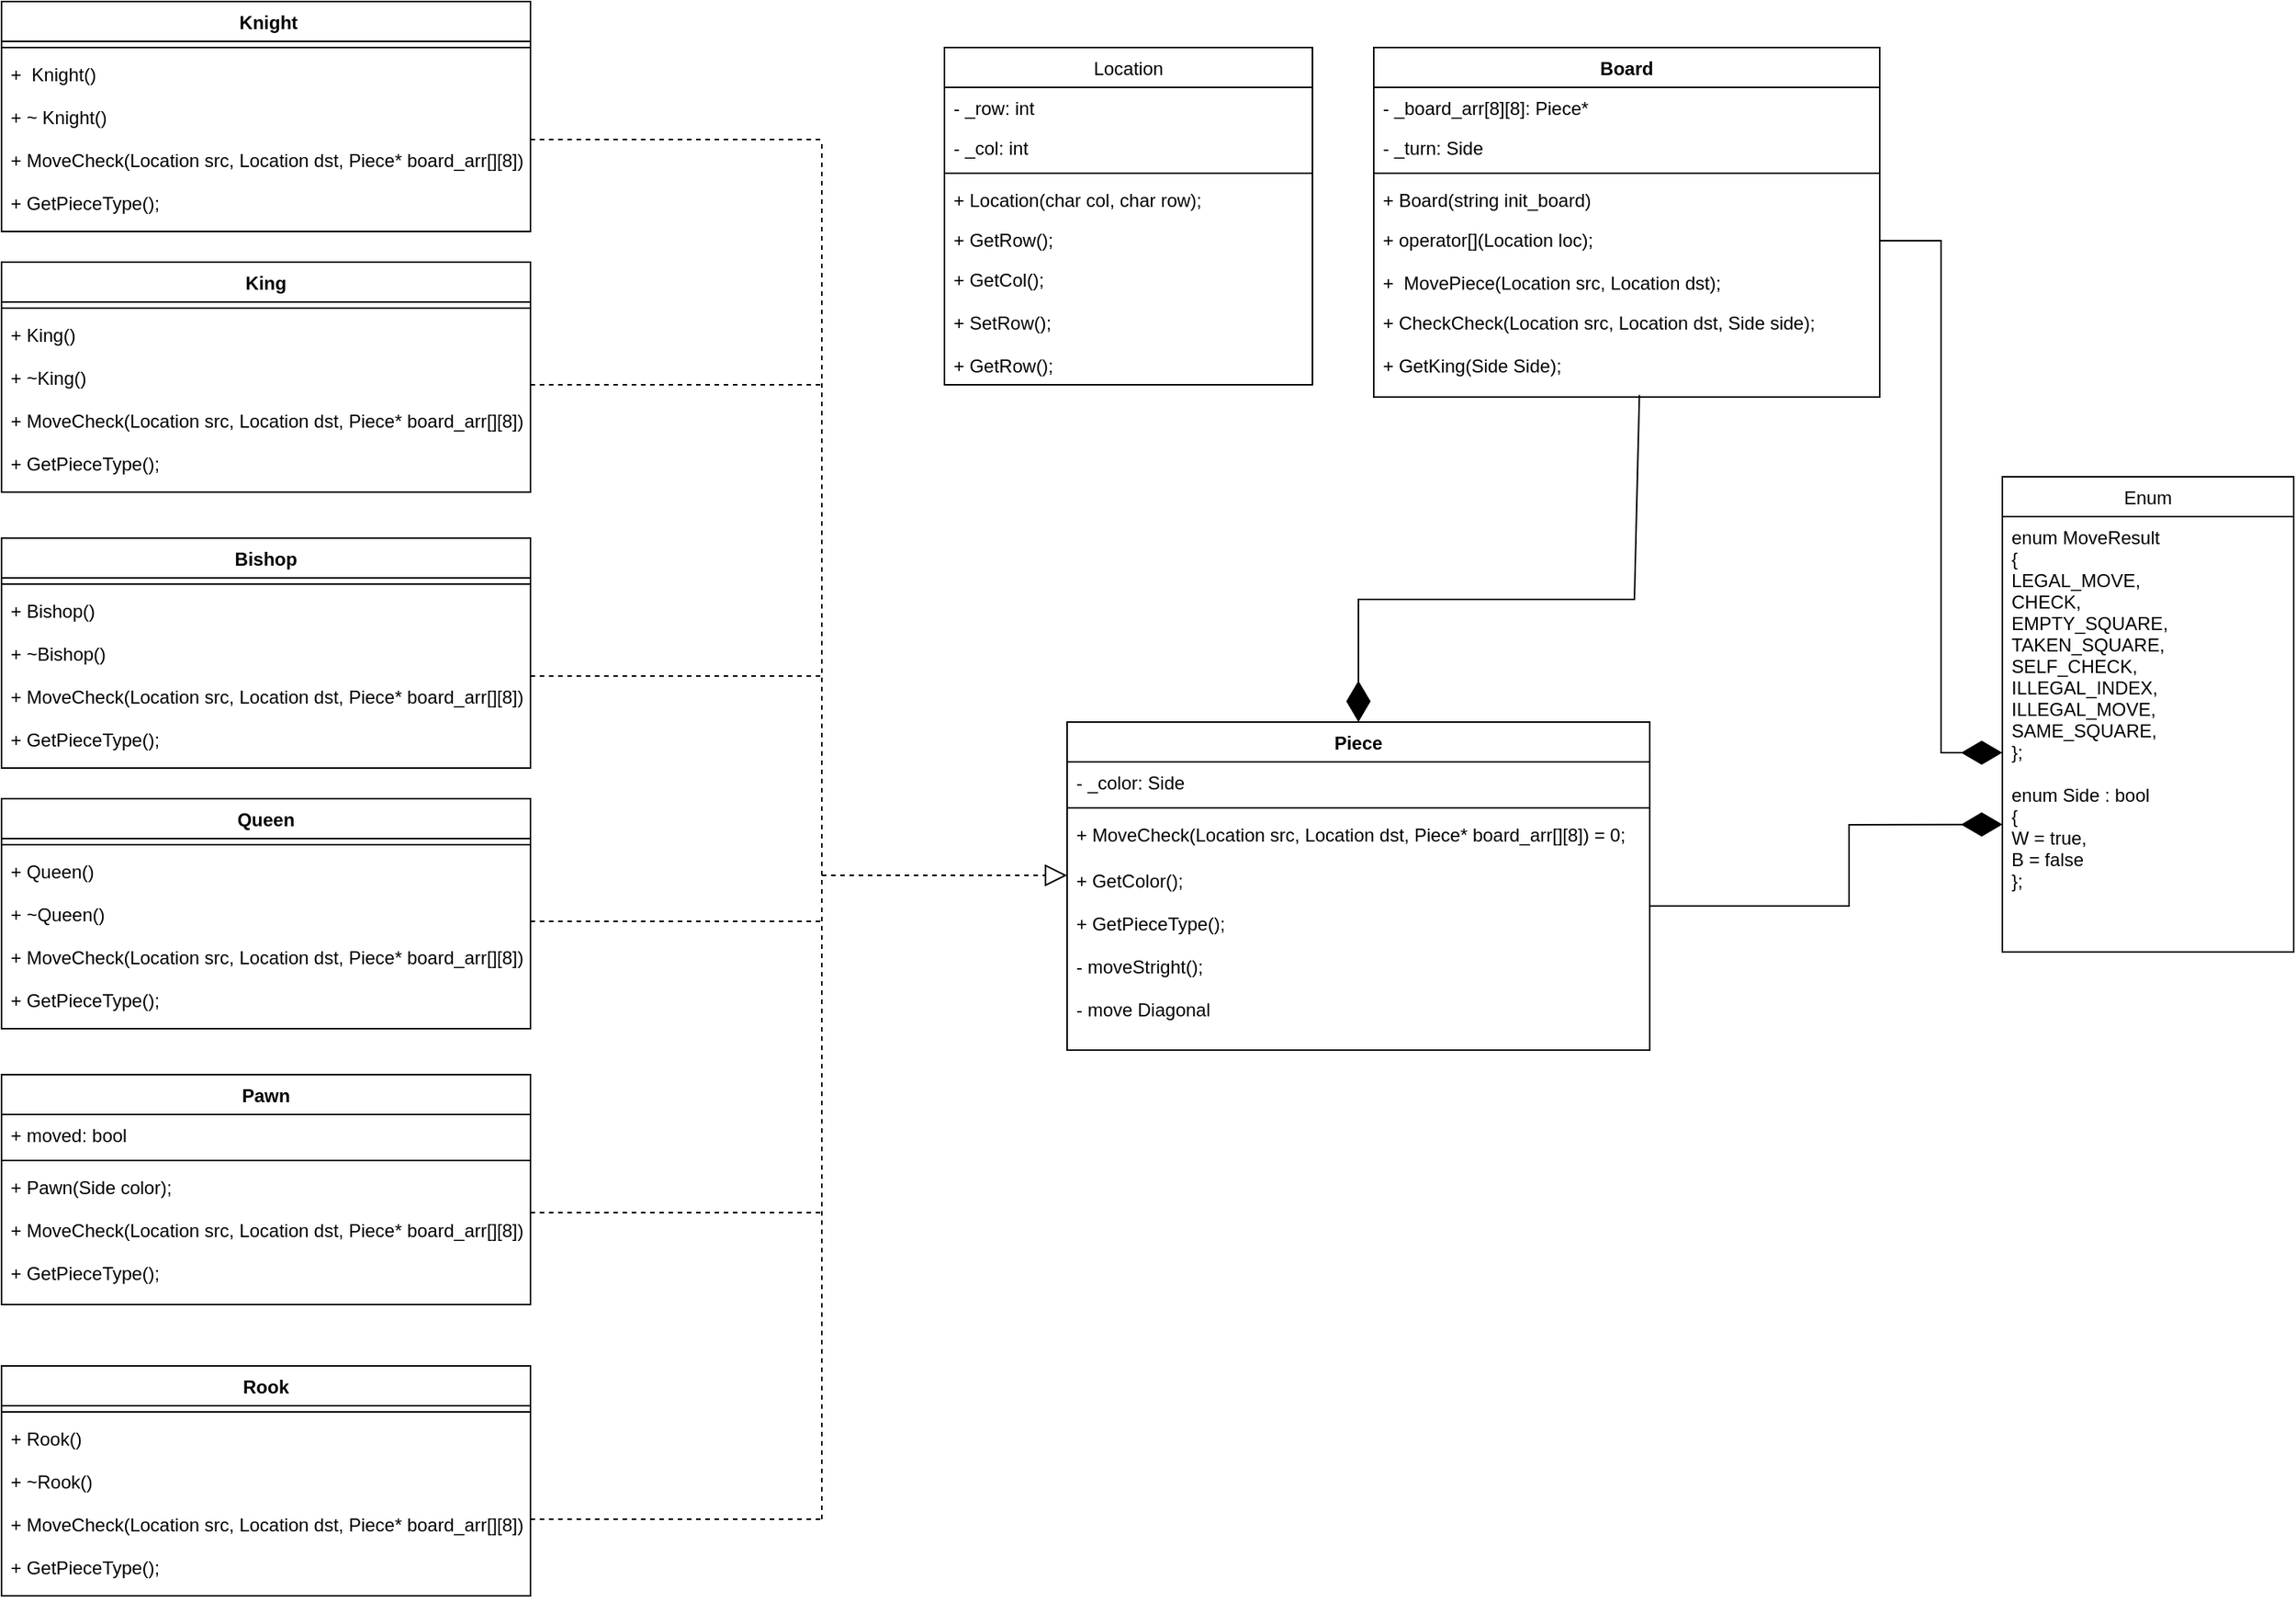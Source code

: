 <mxfile version="20.8.1" type="device"><diagram id="GRlJHUOsJrR3wgqAnW4D" name="Page-1"><mxGraphModel dx="1173" dy="818" grid="1" gridSize="10" guides="1" tooltips="1" connect="1" arrows="1" fold="1" page="1" pageScale="1" pageWidth="850" pageHeight="1100" math="0" shadow="0"><root><mxCell id="0"/><mxCell id="1" parent="0"/><mxCell id="PqscTPPXpqHpWHpL3WdG-1" value="Piece" style="swimlane;fontStyle=1;align=center;verticalAlign=top;childLayout=stackLayout;horizontal=1;startSize=26;horizontalStack=0;resizeParent=1;resizeParentMax=0;resizeLast=0;collapsible=1;marginBottom=0;rounded=0;swimlaneLine=1;shadow=0;rotatable=0;" parent="1" vertex="1"><mxGeometry x="880" y="800" width="380" height="214" as="geometry"/></mxCell><mxCell id="PqscTPPXpqHpWHpL3WdG-2" value="- _color: Side" style="text;strokeColor=none;fillColor=none;align=left;verticalAlign=top;spacingLeft=4;spacingRight=4;overflow=hidden;rotatable=0;points=[[0,0.5],[1,0.5]];portConstraint=eastwest;" parent="PqscTPPXpqHpWHpL3WdG-1" vertex="1"><mxGeometry y="26" width="380" height="26" as="geometry"/></mxCell><mxCell id="PqscTPPXpqHpWHpL3WdG-4" value="" style="line;strokeWidth=1;fillColor=none;align=left;verticalAlign=middle;spacingTop=-1;spacingLeft=3;spacingRight=3;rotatable=0;labelPosition=right;points=[];portConstraint=eastwest;" parent="PqscTPPXpqHpWHpL3WdG-1" vertex="1"><mxGeometry y="52" width="380" height="8" as="geometry"/></mxCell><mxCell id="PqscTPPXpqHpWHpL3WdG-5" value="+ MoveCheck(Location src, Location dst, Piece* board_arr[][8]) = 0;" style="text;strokeColor=none;fillColor=none;align=left;verticalAlign=top;spacingLeft=4;spacingRight=4;overflow=hidden;rotatable=0;points=[[0,0.5],[1,0.5]];portConstraint=eastwest;" parent="PqscTPPXpqHpWHpL3WdG-1" vertex="1"><mxGeometry y="60" width="380" height="30" as="geometry"/></mxCell><mxCell id="PqscTPPXpqHpWHpL3WdG-6" value="+ GetColor();&#10;&#10;+ GetPieceType();&#10;&#10;- moveStright();&#10;&#10;- move Diagonal" style="text;strokeColor=none;fillColor=none;align=left;verticalAlign=top;spacingLeft=4;spacingRight=4;overflow=hidden;rotatable=0;points=[[0,0.5],[1,0.5]];portConstraint=eastwest;" parent="PqscTPPXpqHpWHpL3WdG-1" vertex="1"><mxGeometry y="90" width="380" height="124" as="geometry"/></mxCell><mxCell id="PqscTPPXpqHpWHpL3WdG-7" value="Board" style="swimlane;fontStyle=1;align=center;verticalAlign=top;childLayout=stackLayout;horizontal=1;startSize=26;horizontalStack=0;resizeParent=1;resizeParentMax=0;resizeLast=0;collapsible=1;marginBottom=0;" parent="1" vertex="1"><mxGeometry x="1080" y="360" width="330" height="228" as="geometry"><mxRectangle x="40" y="39" width="60" height="26" as="alternateBounds"/></mxGeometry></mxCell><mxCell id="PqscTPPXpqHpWHpL3WdG-8" value="- _board_arr[8][8]: Piece*" style="text;strokeColor=none;fillColor=none;align=left;verticalAlign=top;spacingLeft=4;spacingRight=4;overflow=hidden;rotatable=0;points=[[0,0.5],[1,0.5]];portConstraint=eastwest;" parent="PqscTPPXpqHpWHpL3WdG-7" vertex="1"><mxGeometry y="26" width="330" height="26" as="geometry"/></mxCell><mxCell id="PqscTPPXpqHpWHpL3WdG-9" value="- _turn: Side" style="text;strokeColor=none;fillColor=none;align=left;verticalAlign=top;spacingLeft=4;spacingRight=4;overflow=hidden;rotatable=0;points=[[0,0.5],[1,0.5]];portConstraint=eastwest;" parent="PqscTPPXpqHpWHpL3WdG-7" vertex="1"><mxGeometry y="52" width="330" height="26" as="geometry"/></mxCell><mxCell id="PqscTPPXpqHpWHpL3WdG-10" value="" style="line;strokeWidth=1;fillColor=none;align=left;verticalAlign=middle;spacingTop=-1;spacingLeft=3;spacingRight=3;rotatable=0;labelPosition=right;points=[];portConstraint=eastwest;" parent="PqscTPPXpqHpWHpL3WdG-7" vertex="1"><mxGeometry y="78" width="330" height="8" as="geometry"/></mxCell><mxCell id="PqscTPPXpqHpWHpL3WdG-11" value="+ Board(string init_board)" style="text;strokeColor=none;fillColor=none;align=left;verticalAlign=top;spacingLeft=4;spacingRight=4;overflow=hidden;rotatable=0;points=[[0,0.5],[1,0.5]];portConstraint=eastwest;" parent="PqscTPPXpqHpWHpL3WdG-7" vertex="1"><mxGeometry y="86" width="330" height="26" as="geometry"/></mxCell><mxCell id="PqscTPPXpqHpWHpL3WdG-13" value="+ operator[](Location loc);" style="text;strokeColor=none;fillColor=none;align=left;verticalAlign=top;spacingLeft=4;spacingRight=4;overflow=hidden;rotatable=0;points=[[0,0.5],[1,0.5]];portConstraint=eastwest;" parent="PqscTPPXpqHpWHpL3WdG-7" vertex="1"><mxGeometry y="112" width="330" height="28" as="geometry"/></mxCell><mxCell id="PqscTPPXpqHpWHpL3WdG-14" value="+  MovePiece(Location src, Location dst);" style="text;strokeColor=none;fillColor=none;align=left;verticalAlign=top;spacingLeft=4;spacingRight=4;overflow=hidden;rotatable=0;points=[[0,0.5],[1,0.5]];portConstraint=eastwest;" parent="PqscTPPXpqHpWHpL3WdG-7" vertex="1"><mxGeometry y="140" width="330" height="26" as="geometry"/></mxCell><mxCell id="PqscTPPXpqHpWHpL3WdG-15" value="+ CheckCheck(Location src, Location dst, Side side);&#10;&#10;+ GetKing(Side Side);" style="text;strokeColor=none;fillColor=none;align=left;verticalAlign=top;spacingLeft=4;spacingRight=4;overflow=hidden;rotatable=0;points=[[0,0.5],[1,0.5]];portConstraint=eastwest;" parent="PqscTPPXpqHpWHpL3WdG-7" vertex="1"><mxGeometry y="166" width="330" height="62" as="geometry"/></mxCell><mxCell id="PqscTPPXpqHpWHpL3WdG-16" value="Location" style="swimlane;fontStyle=0;childLayout=stackLayout;horizontal=1;startSize=26;fillColor=none;horizontalStack=0;resizeParent=1;resizeParentMax=0;resizeLast=0;collapsible=1;marginBottom=0;" parent="1" vertex="1"><mxGeometry x="800" y="360" width="240" height="220" as="geometry"/></mxCell><mxCell id="PqscTPPXpqHpWHpL3WdG-17" value="- _row: int" style="text;strokeColor=none;fillColor=none;align=left;verticalAlign=top;spacingLeft=4;spacingRight=4;overflow=hidden;rotatable=0;points=[[0,0.5],[1,0.5]];portConstraint=eastwest;" parent="PqscTPPXpqHpWHpL3WdG-16" vertex="1"><mxGeometry y="26" width="240" height="26" as="geometry"/></mxCell><mxCell id="PqscTPPXpqHpWHpL3WdG-18" value="- _col: int" style="text;strokeColor=none;fillColor=none;align=left;verticalAlign=top;spacingLeft=4;spacingRight=4;overflow=hidden;rotatable=0;points=[[0,0.5],[1,0.5]];portConstraint=eastwest;" parent="PqscTPPXpqHpWHpL3WdG-16" vertex="1"><mxGeometry y="52" width="240" height="26" as="geometry"/></mxCell><mxCell id="PqscTPPXpqHpWHpL3WdG-19" value="" style="line;strokeWidth=1;fillColor=none;align=left;verticalAlign=middle;spacingTop=-1;spacingLeft=3;spacingRight=3;rotatable=0;labelPosition=right;points=[];portConstraint=eastwest;" parent="PqscTPPXpqHpWHpL3WdG-16" vertex="1"><mxGeometry y="78" width="240" height="8" as="geometry"/></mxCell><mxCell id="PqscTPPXpqHpWHpL3WdG-20" value="+ Location(char col, char row);" style="text;strokeColor=none;fillColor=none;align=left;verticalAlign=top;spacingLeft=4;spacingRight=4;overflow=hidden;rotatable=0;points=[[0,0.5],[1,0.5]];portConstraint=eastwest;" parent="PqscTPPXpqHpWHpL3WdG-16" vertex="1"><mxGeometry y="86" width="240" height="26" as="geometry"/></mxCell><mxCell id="PqscTPPXpqHpWHpL3WdG-21" value="+ GetRow();" style="text;strokeColor=none;fillColor=none;align=left;verticalAlign=top;spacingLeft=4;spacingRight=4;overflow=hidden;rotatable=0;points=[[0,0.5],[1,0.5]];portConstraint=eastwest;" parent="PqscTPPXpqHpWHpL3WdG-16" vertex="1"><mxGeometry y="112" width="240" height="26" as="geometry"/></mxCell><mxCell id="PqscTPPXpqHpWHpL3WdG-22" value="+ GetCol();&#10;&#10;+ SetRow();&#10;&#10;+ GetRow();" style="text;strokeColor=none;fillColor=none;align=left;verticalAlign=top;spacingLeft=4;spacingRight=4;overflow=hidden;rotatable=0;points=[[0,0.5],[1,0.5]];portConstraint=eastwest;" parent="PqscTPPXpqHpWHpL3WdG-16" vertex="1"><mxGeometry y="138" width="240" height="82" as="geometry"/></mxCell><mxCell id="PqscTPPXpqHpWHpL3WdG-29" value="Pawn" style="swimlane;fontStyle=1;align=center;verticalAlign=top;childLayout=stackLayout;horizontal=1;startSize=26;horizontalStack=0;resizeParent=1;resizeParentMax=0;resizeLast=0;collapsible=1;marginBottom=0;" parent="1" vertex="1"><mxGeometry x="185" y="1030" width="345" height="150" as="geometry"/></mxCell><mxCell id="PqscTPPXpqHpWHpL3WdG-30" value="+ moved: bool" style="text;strokeColor=none;fillColor=none;align=left;verticalAlign=top;spacingLeft=4;spacingRight=4;overflow=hidden;rotatable=0;points=[[0,0.5],[1,0.5]];portConstraint=eastwest;" parent="PqscTPPXpqHpWHpL3WdG-29" vertex="1"><mxGeometry y="26" width="345" height="26" as="geometry"/></mxCell><mxCell id="PqscTPPXpqHpWHpL3WdG-31" value="" style="line;strokeWidth=1;fillColor=none;align=left;verticalAlign=middle;spacingTop=-1;spacingLeft=3;spacingRight=3;rotatable=0;labelPosition=right;points=[];portConstraint=eastwest;strokeColor=inherit;" parent="PqscTPPXpqHpWHpL3WdG-29" vertex="1"><mxGeometry y="52" width="345" height="8" as="geometry"/></mxCell><mxCell id="PqscTPPXpqHpWHpL3WdG-32" value="+ Pawn(Side color);&#10;&#10;+ MoveCheck(Location src, Location dst, Piece* board_arr[][8]);&#10;&#10;+ GetPieceType();" style="text;strokeColor=none;fillColor=none;align=left;verticalAlign=top;spacingLeft=4;spacingRight=4;overflow=hidden;rotatable=0;points=[[0,0.5],[1,0.5]];portConstraint=eastwest;" parent="PqscTPPXpqHpWHpL3WdG-29" vertex="1"><mxGeometry y="60" width="345" height="90" as="geometry"/></mxCell><mxCell id="PqscTPPXpqHpWHpL3WdG-33" value="Queen" style="swimlane;fontStyle=1;align=center;verticalAlign=top;childLayout=stackLayout;horizontal=1;startSize=26;horizontalStack=0;resizeParent=1;resizeParentMax=0;resizeLast=0;collapsible=1;marginBottom=0;" parent="1" vertex="1"><mxGeometry x="185" y="850" width="345" height="150" as="geometry"/></mxCell><mxCell id="PqscTPPXpqHpWHpL3WdG-35" value="" style="line;strokeWidth=1;fillColor=none;align=left;verticalAlign=middle;spacingTop=-1;spacingLeft=3;spacingRight=3;rotatable=0;labelPosition=right;points=[];portConstraint=eastwest;strokeColor=inherit;" parent="PqscTPPXpqHpWHpL3WdG-33" vertex="1"><mxGeometry y="26" width="345" height="8" as="geometry"/></mxCell><mxCell id="PqscTPPXpqHpWHpL3WdG-36" value="+ Queen()&#10;&#10;+ ~Queen()&#10;&#10;+ MoveCheck(Location src, Location dst, Piece* board_arr[][8]);&#10;&#10;+ GetPieceType();" style="text;strokeColor=none;fillColor=none;align=left;verticalAlign=top;spacingLeft=4;spacingRight=4;overflow=hidden;rotatable=0;points=[[0,0.5],[1,0.5]];portConstraint=eastwest;" parent="PqscTPPXpqHpWHpL3WdG-33" vertex="1"><mxGeometry y="34" width="345" height="116" as="geometry"/></mxCell><mxCell id="PgnyHtxrQx01iCwGkWZ5-1" value=" Knight&#10;" style="swimlane;fontStyle=1;align=center;verticalAlign=top;childLayout=stackLayout;horizontal=1;startSize=26;horizontalStack=0;resizeParent=1;resizeParentMax=0;resizeLast=0;collapsible=1;marginBottom=0;" vertex="1" parent="1"><mxGeometry x="185" y="330" width="345" height="150" as="geometry"/></mxCell><mxCell id="PgnyHtxrQx01iCwGkWZ5-2" value="" style="line;strokeWidth=1;fillColor=none;align=left;verticalAlign=middle;spacingTop=-1;spacingLeft=3;spacingRight=3;rotatable=0;labelPosition=right;points=[];portConstraint=eastwest;strokeColor=inherit;" vertex="1" parent="PgnyHtxrQx01iCwGkWZ5-1"><mxGeometry y="26" width="345" height="8" as="geometry"/></mxCell><mxCell id="PgnyHtxrQx01iCwGkWZ5-3" value="+  Knight()&#10;&#10;+ ~ Knight()&#10;&#10;+ MoveCheck(Location src, Location dst, Piece* board_arr[][8]);&#10;&#10;+ GetPieceType();" style="text;strokeColor=none;fillColor=none;align=left;verticalAlign=top;spacingLeft=4;spacingRight=4;overflow=hidden;rotatable=0;points=[[0,0.5],[1,0.5]];portConstraint=eastwest;" vertex="1" parent="PgnyHtxrQx01iCwGkWZ5-1"><mxGeometry y="34" width="345" height="116" as="geometry"/></mxCell><mxCell id="PgnyHtxrQx01iCwGkWZ5-4" value="Bishop&#10;" style="swimlane;fontStyle=1;align=center;verticalAlign=top;childLayout=stackLayout;horizontal=1;startSize=26;horizontalStack=0;resizeParent=1;resizeParentMax=0;resizeLast=0;collapsible=1;marginBottom=0;" vertex="1" parent="1"><mxGeometry x="185" y="680" width="345" height="150" as="geometry"/></mxCell><mxCell id="PgnyHtxrQx01iCwGkWZ5-5" value="" style="line;strokeWidth=1;fillColor=none;align=left;verticalAlign=middle;spacingTop=-1;spacingLeft=3;spacingRight=3;rotatable=0;labelPosition=right;points=[];portConstraint=eastwest;strokeColor=inherit;" vertex="1" parent="PgnyHtxrQx01iCwGkWZ5-4"><mxGeometry y="26" width="345" height="8" as="geometry"/></mxCell><mxCell id="PgnyHtxrQx01iCwGkWZ5-6" value="+ Bishop()&#10;&#10;+ ~Bishop()&#10;&#10;+ MoveCheck(Location src, Location dst, Piece* board_arr[][8]);&#10;&#10;+ GetPieceType();" style="text;strokeColor=none;fillColor=none;align=left;verticalAlign=top;spacingLeft=4;spacingRight=4;overflow=hidden;rotatable=0;points=[[0,0.5],[1,0.5]];portConstraint=eastwest;" vertex="1" parent="PgnyHtxrQx01iCwGkWZ5-4"><mxGeometry y="34" width="345" height="116" as="geometry"/></mxCell><mxCell id="PgnyHtxrQx01iCwGkWZ5-7" value="King&#10;&#10;" style="swimlane;fontStyle=1;align=center;verticalAlign=top;childLayout=stackLayout;horizontal=1;startSize=26;horizontalStack=0;resizeParent=1;resizeParentMax=0;resizeLast=0;collapsible=1;marginBottom=0;" vertex="1" parent="1"><mxGeometry x="185" y="500" width="345" height="150" as="geometry"/></mxCell><mxCell id="PgnyHtxrQx01iCwGkWZ5-8" value="" style="line;strokeWidth=1;fillColor=none;align=left;verticalAlign=middle;spacingTop=-1;spacingLeft=3;spacingRight=3;rotatable=0;labelPosition=right;points=[];portConstraint=eastwest;strokeColor=inherit;" vertex="1" parent="PgnyHtxrQx01iCwGkWZ5-7"><mxGeometry y="26" width="345" height="8" as="geometry"/></mxCell><mxCell id="PgnyHtxrQx01iCwGkWZ5-9" value="+ King()&#10;&#10;+ ~King()&#10;&#10;+ MoveCheck(Location src, Location dst, Piece* board_arr[][8]);&#10;&#10;+ GetPieceType();" style="text;strokeColor=none;fillColor=none;align=left;verticalAlign=top;spacingLeft=4;spacingRight=4;overflow=hidden;rotatable=0;points=[[0,0.5],[1,0.5]];portConstraint=eastwest;" vertex="1" parent="PgnyHtxrQx01iCwGkWZ5-7"><mxGeometry y="34" width="345" height="116" as="geometry"/></mxCell><mxCell id="PgnyHtxrQx01iCwGkWZ5-10" value="Rook" style="swimlane;fontStyle=1;align=center;verticalAlign=top;childLayout=stackLayout;horizontal=1;startSize=26;horizontalStack=0;resizeParent=1;resizeParentMax=0;resizeLast=0;collapsible=1;marginBottom=0;" vertex="1" parent="1"><mxGeometry x="185" y="1220" width="345" height="150" as="geometry"/></mxCell><mxCell id="PgnyHtxrQx01iCwGkWZ5-11" value="" style="line;strokeWidth=1;fillColor=none;align=left;verticalAlign=middle;spacingTop=-1;spacingLeft=3;spacingRight=3;rotatable=0;labelPosition=right;points=[];portConstraint=eastwest;strokeColor=inherit;" vertex="1" parent="PgnyHtxrQx01iCwGkWZ5-10"><mxGeometry y="26" width="345" height="8" as="geometry"/></mxCell><mxCell id="PgnyHtxrQx01iCwGkWZ5-12" value="+ Rook()&#10;&#10;+ ~Rook()&#10;&#10;+ MoveCheck(Location src, Location dst, Piece* board_arr[][8]);&#10;&#10;+ GetPieceType();" style="text;strokeColor=none;fillColor=none;align=left;verticalAlign=top;spacingLeft=4;spacingRight=4;overflow=hidden;rotatable=0;points=[[0,0.5],[1,0.5]];portConstraint=eastwest;" vertex="1" parent="PgnyHtxrQx01iCwGkWZ5-10"><mxGeometry y="34" width="345" height="116" as="geometry"/></mxCell><mxCell id="PgnyHtxrQx01iCwGkWZ5-23" value="" style="endArrow=block;dashed=1;endFill=0;endSize=12;html=1;rounded=0;" edge="1" parent="1"><mxGeometry width="160" relative="1" as="geometry"><mxPoint x="720" y="900" as="sourcePoint"/><mxPoint x="880" y="900" as="targetPoint"/></mxGeometry></mxCell><mxCell id="PgnyHtxrQx01iCwGkWZ5-24" value="" style="endArrow=diamondThin;endFill=1;endSize=24;html=1;rounded=0;entryX=0.5;entryY=0;entryDx=0;entryDy=0;exitX=0.525;exitY=0.977;exitDx=0;exitDy=0;exitPerimeter=0;" edge="1" parent="1" source="PqscTPPXpqHpWHpL3WdG-15" target="PqscTPPXpqHpWHpL3WdG-1"><mxGeometry width="160" relative="1" as="geometry"><mxPoint x="1040" y="730" as="sourcePoint"/><mxPoint x="1040" y="610" as="targetPoint"/><Array as="points"><mxPoint x="1250" y="720"/><mxPoint x="1070" y="720"/></Array></mxGeometry></mxCell><mxCell id="PgnyHtxrQx01iCwGkWZ5-28" value="" style="endArrow=none;dashed=1;html=1;rounded=0;" edge="1" parent="1"><mxGeometry width="50" height="50" relative="1" as="geometry"><mxPoint x="720" y="1320" as="sourcePoint"/><mxPoint x="720" y="420" as="targetPoint"/></mxGeometry></mxCell><mxCell id="PgnyHtxrQx01iCwGkWZ5-29" value="" style="endArrow=none;dashed=1;html=1;rounded=0;" edge="1" parent="1"><mxGeometry x="-1" y="73" width="50" height="50" relative="1" as="geometry"><mxPoint x="530" y="1320" as="sourcePoint"/><mxPoint x="720" y="1320" as="targetPoint"/><Array as="points"/><mxPoint x="-18" y="72" as="offset"/></mxGeometry></mxCell><mxCell id="PgnyHtxrQx01iCwGkWZ5-30" value="" style="endArrow=none;dashed=1;html=1;rounded=0;" edge="1" parent="1"><mxGeometry x="-1" y="73" width="50" height="50" relative="1" as="geometry"><mxPoint x="530" y="1120" as="sourcePoint"/><mxPoint x="720" y="1120" as="targetPoint"/><Array as="points"/><mxPoint x="-18" y="72" as="offset"/></mxGeometry></mxCell><mxCell id="PgnyHtxrQx01iCwGkWZ5-31" value="" style="endArrow=none;dashed=1;html=1;rounded=0;" edge="1" parent="1"><mxGeometry x="-1" y="73" width="50" height="50" relative="1" as="geometry"><mxPoint x="530" y="930" as="sourcePoint"/><mxPoint x="720" y="930" as="targetPoint"/><Array as="points"/><mxPoint x="-18" y="72" as="offset"/></mxGeometry></mxCell><mxCell id="PgnyHtxrQx01iCwGkWZ5-32" value="" style="endArrow=none;dashed=1;html=1;rounded=0;" edge="1" parent="1"><mxGeometry x="-1" y="73" width="50" height="50" relative="1" as="geometry"><mxPoint x="530" y="770" as="sourcePoint"/><mxPoint x="720" y="770" as="targetPoint"/><Array as="points"/><mxPoint x="-18" y="72" as="offset"/></mxGeometry></mxCell><mxCell id="PgnyHtxrQx01iCwGkWZ5-33" value="" style="endArrow=none;dashed=1;html=1;rounded=0;" edge="1" parent="1"><mxGeometry x="-1" y="73" width="50" height="50" relative="1" as="geometry"><mxPoint x="530" y="580" as="sourcePoint"/><mxPoint x="720" y="580" as="targetPoint"/><Array as="points"/><mxPoint x="-18" y="72" as="offset"/></mxGeometry></mxCell><mxCell id="PgnyHtxrQx01iCwGkWZ5-34" value="" style="endArrow=none;dashed=1;html=1;rounded=0;" edge="1" parent="1"><mxGeometry x="-1" y="73" width="50" height="50" relative="1" as="geometry"><mxPoint x="530" y="420" as="sourcePoint"/><mxPoint x="720" y="420" as="targetPoint"/><Array as="points"/><mxPoint x="-18" y="72" as="offset"/></mxGeometry></mxCell><mxCell id="PgnyHtxrQx01iCwGkWZ5-35" value="Enum" style="swimlane;fontStyle=0;childLayout=stackLayout;horizontal=1;startSize=26;fillColor=none;horizontalStack=0;resizeParent=1;resizeParentMax=0;resizeLast=0;collapsible=1;marginBottom=0;" vertex="1" parent="1"><mxGeometry x="1490" y="640" width="190" height="310" as="geometry"/></mxCell><mxCell id="PgnyHtxrQx01iCwGkWZ5-36" value="enum MoveResult&#10;{&#10;&#9;LEGAL_MOVE,&#10;&#9;CHECK,&#10;&#9;EMPTY_SQUARE,&#10;&#9;TAKEN_SQUARE,&#10;&#9;SELF_CHECK,&#10;&#9;ILLEGAL_INDEX,&#10;&#9;ILLEGAL_MOVE,&#10;&#9;SAME_SQUARE,&#10;};&#10;&#10;enum Side : bool&#10;{&#10;&#9;W = true,&#10;&#9;B = false&#10;};&#10;" style="text;strokeColor=none;fillColor=none;align=left;verticalAlign=top;spacingLeft=4;spacingRight=4;overflow=hidden;rotatable=0;points=[[0,0.5],[1,0.5]];portConstraint=eastwest;" vertex="1" parent="PgnyHtxrQx01iCwGkWZ5-35"><mxGeometry y="26" width="190" height="284" as="geometry"/></mxCell><mxCell id="PgnyHtxrQx01iCwGkWZ5-39" value="" style="endArrow=diamondThin;endFill=1;endSize=24;html=1;rounded=0;exitX=1;exitY=0.5;exitDx=0;exitDy=0;" edge="1" parent="1" source="PqscTPPXpqHpWHpL3WdG-13"><mxGeometry width="160" relative="1" as="geometry"><mxPoint x="1290" y="730" as="sourcePoint"/><mxPoint x="1490" y="820" as="targetPoint"/><Array as="points"><mxPoint x="1450" y="486"/><mxPoint x="1450" y="820"/></Array></mxGeometry></mxCell><mxCell id="PgnyHtxrQx01iCwGkWZ5-40" value="" style="endArrow=diamondThin;endFill=1;endSize=24;html=1;rounded=0;entryX=0;entryY=0.707;entryDx=0;entryDy=0;entryPerimeter=0;" edge="1" parent="1" target="PgnyHtxrQx01iCwGkWZ5-36"><mxGeometry width="160" relative="1" as="geometry"><mxPoint x="1260" y="920" as="sourcePoint"/><mxPoint x="1420" y="920" as="targetPoint"/><Array as="points"><mxPoint x="1390" y="920"/><mxPoint x="1390" y="867"/></Array></mxGeometry></mxCell></root></mxGraphModel></diagram></mxfile>